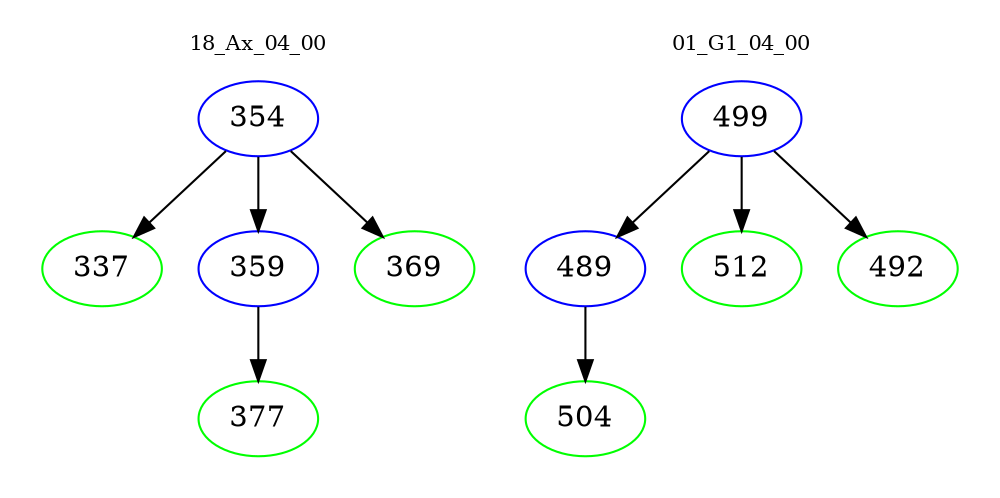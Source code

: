 digraph{
subgraph cluster_0 {
color = white
label = "18_Ax_04_00";
fontsize=10;
T0_354 [label="354", color="blue"]
T0_354 -> T0_337 [color="black"]
T0_337 [label="337", color="green"]
T0_354 -> T0_359 [color="black"]
T0_359 [label="359", color="blue"]
T0_359 -> T0_377 [color="black"]
T0_377 [label="377", color="green"]
T0_354 -> T0_369 [color="black"]
T0_369 [label="369", color="green"]
}
subgraph cluster_1 {
color = white
label = "01_G1_04_00";
fontsize=10;
T1_499 [label="499", color="blue"]
T1_499 -> T1_489 [color="black"]
T1_489 [label="489", color="blue"]
T1_489 -> T1_504 [color="black"]
T1_504 [label="504", color="green"]
T1_499 -> T1_512 [color="black"]
T1_512 [label="512", color="green"]
T1_499 -> T1_492 [color="black"]
T1_492 [label="492", color="green"]
}
}
